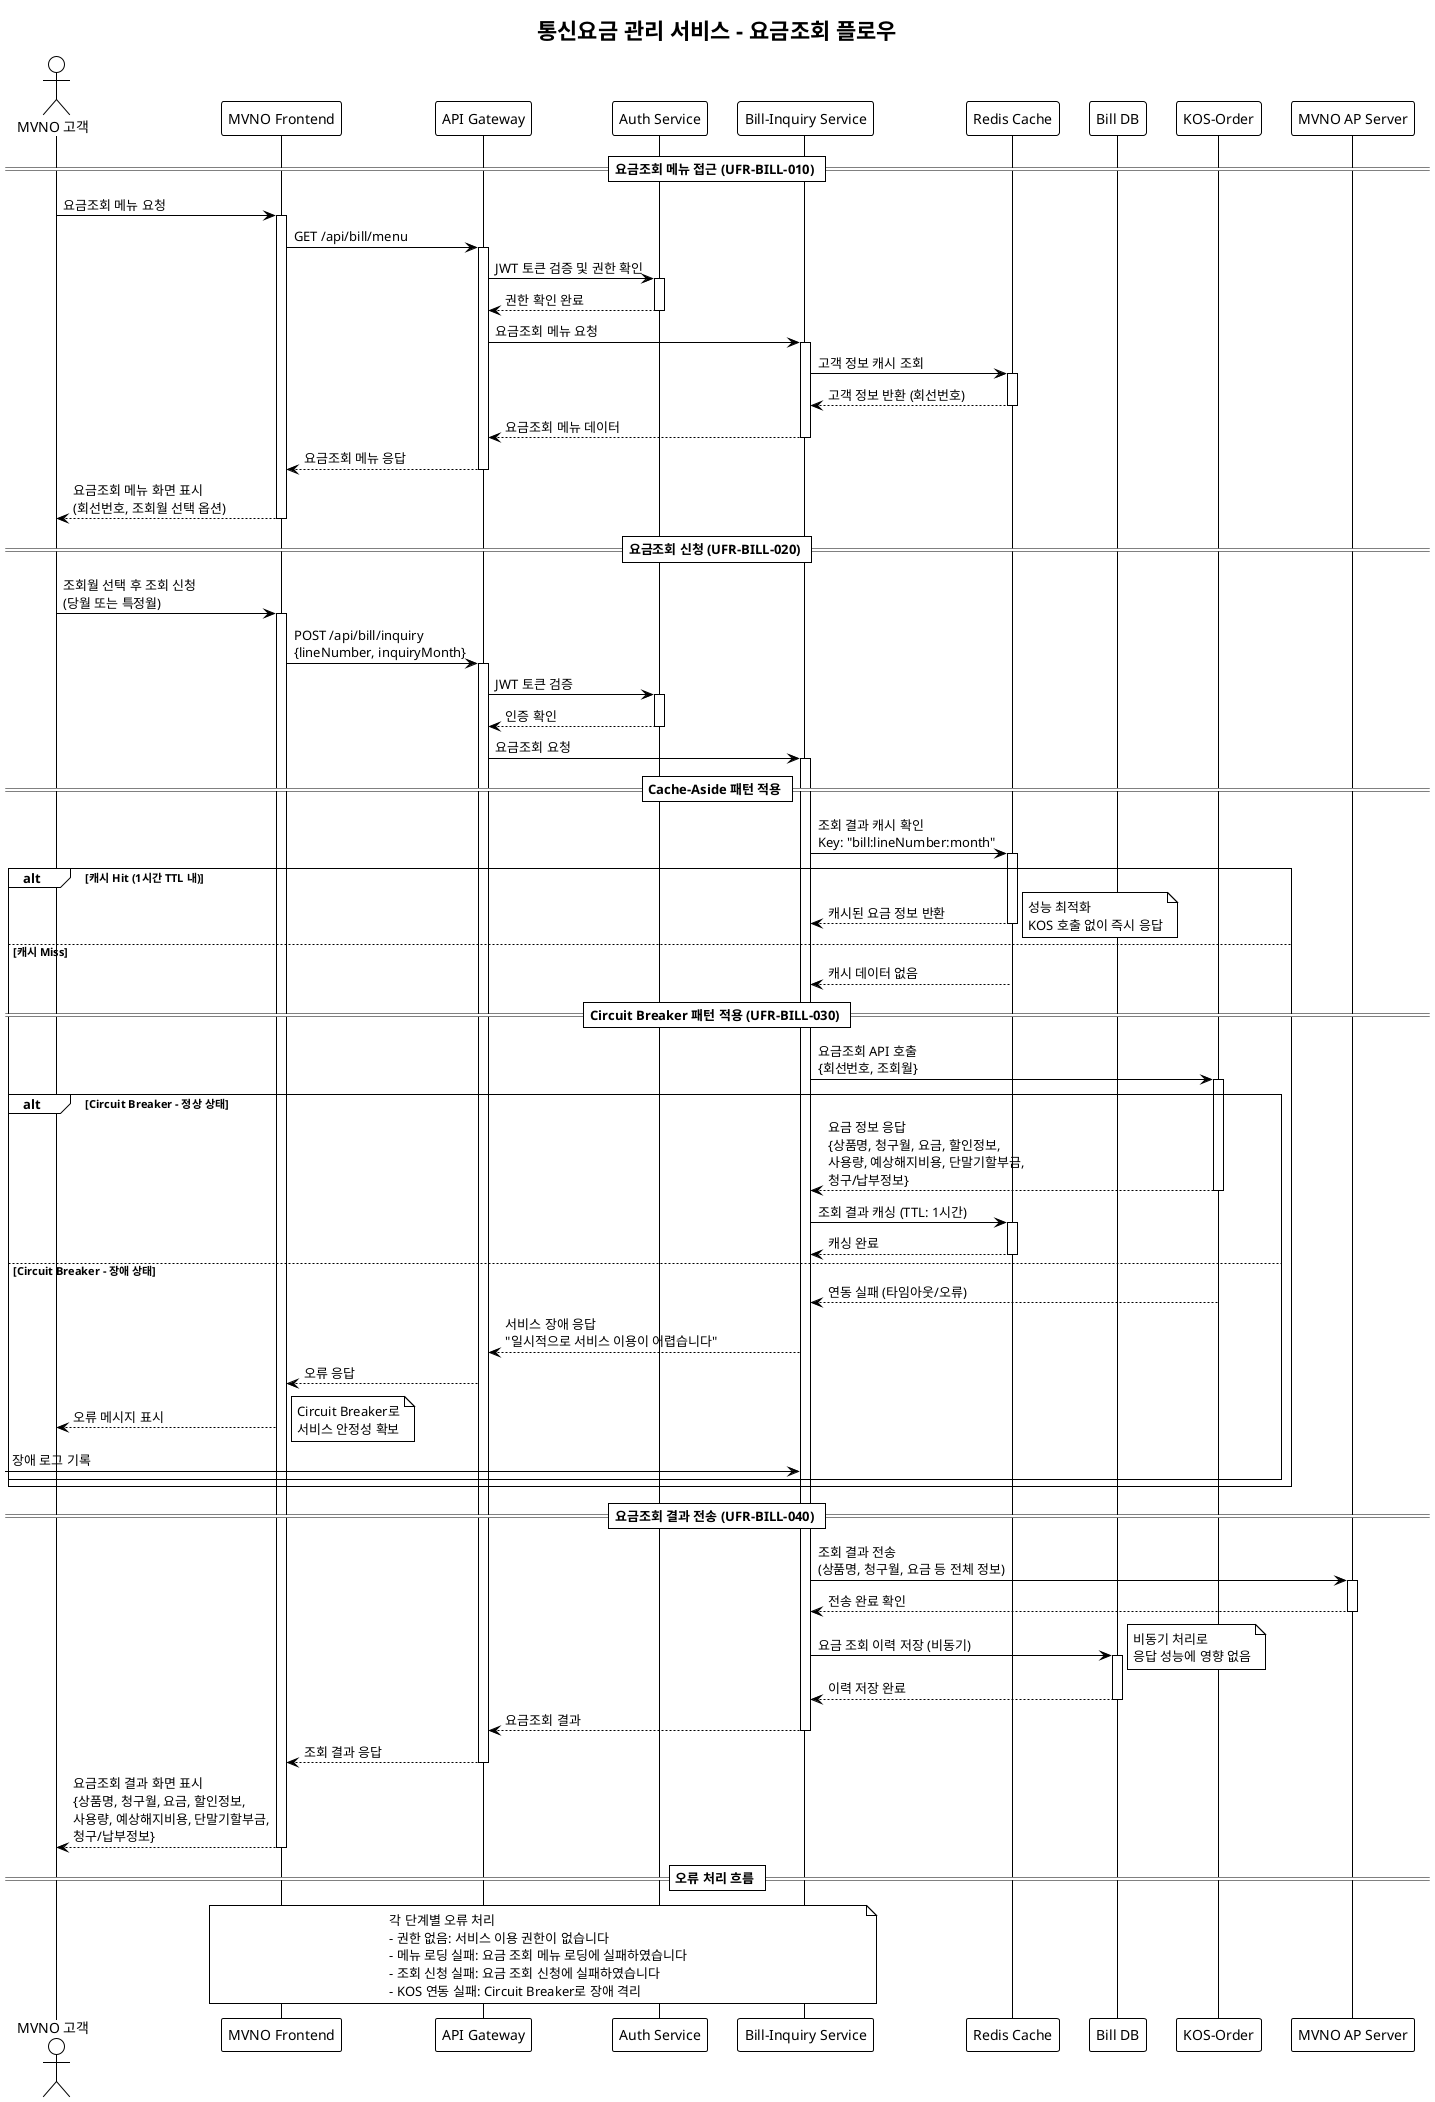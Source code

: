 @startuml
!theme mono
title 통신요금 관리 서비스 - 요금조회 플로우

actor "MVNO 고객" as Client
participant "MVNO Frontend" as Frontend
participant "API Gateway" as Gateway
participant "Auth Service" as Auth
participant "Bill-Inquiry Service" as BillService
participant "Redis Cache" as Cache
participant "Bill DB" as BillDB
participant "KOS-Order" as KOS
participant "MVNO AP Server" as MVNOServer

== 요금조회 메뉴 접근 (UFR-BILL-010) ==

Client -> Frontend: 요금조회 메뉴 요청
activate Frontend

Frontend -> Gateway: GET /api/bill/menu
activate Gateway

Gateway -> Auth: JWT 토큰 검증 및 권한 확인
activate Auth
Auth --> Gateway: 권한 확인 완료
deactivate Auth

Gateway -> BillService: 요금조회 메뉴 요청
activate BillService

BillService -> Cache: 고객 정보 캐시 조회
activate Cache
Cache --> BillService: 고객 정보 반환 (회선번호)
deactivate Cache

BillService --> Gateway: 요금조회 메뉴 데이터
deactivate BillService

Gateway --> Frontend: 요금조회 메뉴 응답
deactivate Gateway

Frontend --> Client: 요금조회 메뉴 화면 표시\n(회선번호, 조회월 선택 옵션)
deactivate Frontend

== 요금조회 신청 (UFR-BILL-020) ==

Client -> Frontend: 조회월 선택 후 조회 신청\n(당월 또는 특정월)
activate Frontend

Frontend -> Gateway: POST /api/bill/inquiry\n{lineNumber, inquiryMonth}
activate Gateway

Gateway -> Auth: JWT 토큰 검증
activate Auth
Auth --> Gateway: 인증 확인
deactivate Auth

Gateway -> BillService: 요금조회 요청
activate BillService

== Cache-Aside 패턴 적용 ==

BillService -> Cache: 조회 결과 캐시 확인\nKey: "bill:lineNumber:month"
activate Cache

alt 캐시 Hit (1시간 TTL 내)
    Cache --> BillService: 캐시된 요금 정보 반환
    deactivate Cache
    note right: 성능 최적화\nKOS 호출 없이 즉시 응답
    
else 캐시 Miss
    Cache --> BillService: 캐시 데이터 없음
    deactivate Cache
    
    == Circuit Breaker 패턴 적용 (UFR-BILL-030) ==
    
    BillService -> KOS: 요금조회 API 호출\n{회선번호, 조회월}
    activate KOS
    
    alt Circuit Breaker - 정상 상태
        KOS --> BillService: 요금 정보 응답\n{상품명, 청구월, 요금, 할인정보,\n사용량, 예상해지비용, 단말기할부금,\n청구/납부정보}
        deactivate KOS
        
        BillService -> Cache: 조회 결과 캐싱 (TTL: 1시간)
        activate Cache
        Cache --> BillService: 캐싱 완료
        deactivate Cache
        
    else Circuit Breaker - 장애 상태
        KOS --> BillService: 연동 실패 (타임아웃/오류)
        deactivate KOS
        
        BillService --> Gateway: 서비스 장애 응답\n"일시적으로 서비스 이용이 어렵습니다"
        Gateway --> Frontend: 오류 응답
        Frontend --> Client: 오류 메시지 표시
        note right: Circuit Breaker로\n서비스 안정성 확보
        
        [-> BillService: 장애 로그 기록
    end
end

== 요금조회 결과 전송 (UFR-BILL-040) ==

BillService -> MVNOServer: 조회 결과 전송\n(상품명, 청구월, 요금 등 전체 정보)
activate MVNOServer
MVNOServer --> BillService: 전송 완료 확인
deactivate MVNOServer

BillService -> BillDB: 요금 조회 이력 저장 (비동기)
activate BillDB
note right: 비동기 처리로\n응답 성능에 영향 없음
BillDB --> BillService: 이력 저장 완료
deactivate BillDB

BillService --> Gateway: 요금조회 결과
deactivate BillService

Gateway --> Frontend: 조회 결과 응답
deactivate Gateway

Frontend --> Client: 요금조회 결과 화면 표시\n{상품명, 청구월, 요금, 할인정보,\n사용량, 예상해지비용, 단말기할부금,\n청구/납부정보}
deactivate Frontend

== 오류 처리 흐름 ==

note over Frontend, BillService
각 단계별 오류 처리
- 권한 없음: 서비스 이용 권한이 없습니다
- 메뉴 로딩 실패: 요금 조회 메뉴 로딩에 실패하였습니다
- 조회 신청 실패: 요금 조회 신청에 실패하였습니다
- KOS 연동 실패: Circuit Breaker로 장애 격리
end note

@enduml